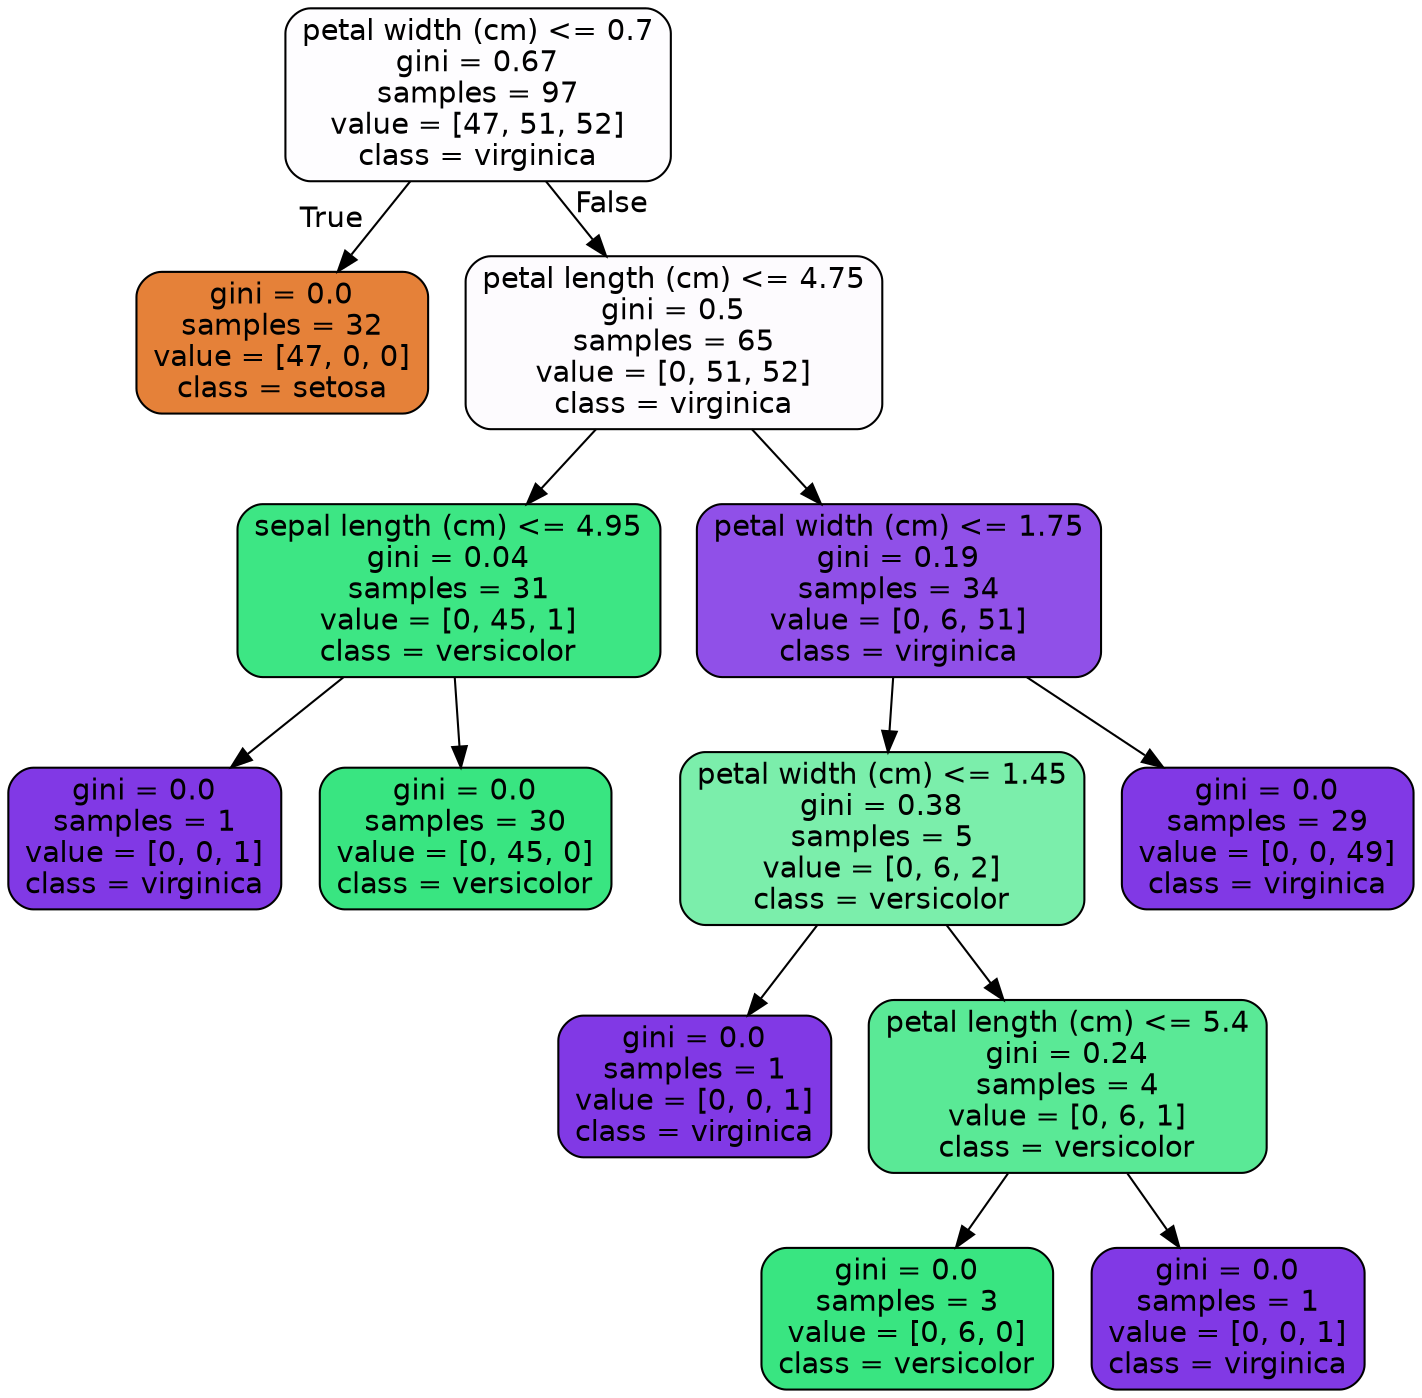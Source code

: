 digraph Tree {
node [shape=box, style="filled, rounded", color="black", fontname=helvetica] ;
edge [fontname=helvetica] ;
0 [label="petal width (cm) <= 0.7\ngini = 0.67\nsamples = 97\nvalue = [47, 51, 52]\nclass = virginica", fillcolor="#fefdff"] ;
1 [label="gini = 0.0\nsamples = 32\nvalue = [47, 0, 0]\nclass = setosa", fillcolor="#e58139"] ;
0 -> 1 [labeldistance=2.5, labelangle=45, headlabel="True"] ;
2 [label="petal length (cm) <= 4.75\ngini = 0.5\nsamples = 65\nvalue = [0, 51, 52]\nclass = virginica", fillcolor="#fdfbfe"] ;
0 -> 2 [labeldistance=2.5, labelangle=-45, headlabel="False"] ;
3 [label="sepal length (cm) <= 4.95\ngini = 0.04\nsamples = 31\nvalue = [0, 45, 1]\nclass = versicolor", fillcolor="#3de684"] ;
2 -> 3 ;
4 [label="gini = 0.0\nsamples = 1\nvalue = [0, 0, 1]\nclass = virginica", fillcolor="#8139e5"] ;
3 -> 4 ;
5 [label="gini = 0.0\nsamples = 30\nvalue = [0, 45, 0]\nclass = versicolor", fillcolor="#39e581"] ;
3 -> 5 ;
6 [label="petal width (cm) <= 1.75\ngini = 0.19\nsamples = 34\nvalue = [0, 6, 51]\nclass = virginica", fillcolor="#9050e8"] ;
2 -> 6 ;
7 [label="petal width (cm) <= 1.45\ngini = 0.38\nsamples = 5\nvalue = [0, 6, 2]\nclass = versicolor", fillcolor="#7beeab"] ;
6 -> 7 ;
8 [label="gini = 0.0\nsamples = 1\nvalue = [0, 0, 1]\nclass = virginica", fillcolor="#8139e5"] ;
7 -> 8 ;
9 [label="petal length (cm) <= 5.4\ngini = 0.24\nsamples = 4\nvalue = [0, 6, 1]\nclass = versicolor", fillcolor="#5ae996"] ;
7 -> 9 ;
10 [label="gini = 0.0\nsamples = 3\nvalue = [0, 6, 0]\nclass = versicolor", fillcolor="#39e581"] ;
9 -> 10 ;
11 [label="gini = 0.0\nsamples = 1\nvalue = [0, 0, 1]\nclass = virginica", fillcolor="#8139e5"] ;
9 -> 11 ;
12 [label="gini = 0.0\nsamples = 29\nvalue = [0, 0, 49]\nclass = virginica", fillcolor="#8139e5"] ;
6 -> 12 ;
}